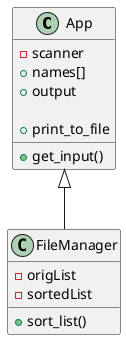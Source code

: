 @startuml
class App{
-scanner
+names[]
+output

+get_input()
+print_to_file
}

App <|-- FileManager

class FileManager{
-origList
-sortedList

+sort_list()
}
@enduml